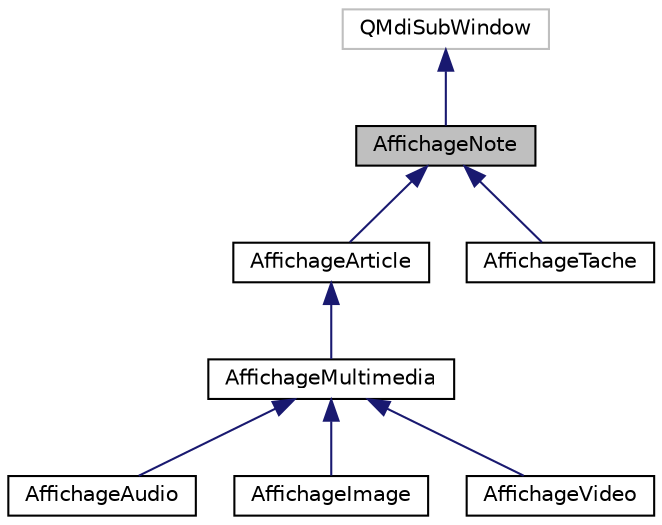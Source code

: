 digraph "AffichageNote"
{
  edge [fontname="Helvetica",fontsize="10",labelfontname="Helvetica",labelfontsize="10"];
  node [fontname="Helvetica",fontsize="10",shape=record];
  Node0 [label="AffichageNote",height=0.2,width=0.4,color="black", fillcolor="grey75", style="filled", fontcolor="black"];
  Node1 -> Node0 [dir="back",color="midnightblue",fontsize="10",style="solid",fontname="Helvetica"];
  Node1 [label="QMdiSubWindow",height=0.2,width=0.4,color="grey75", fillcolor="white", style="filled"];
  Node0 -> Node2 [dir="back",color="midnightblue",fontsize="10",style="solid",fontname="Helvetica"];
  Node2 [label="AffichageArticle",height=0.2,width=0.4,color="black", fillcolor="white", style="filled",URL="$class_affichage_article.html",tooltip="Gère l&#39;affichage des articles. "];
  Node2 -> Node3 [dir="back",color="midnightblue",fontsize="10",style="solid",fontname="Helvetica"];
  Node3 [label="AffichageMultimedia",height=0.2,width=0.4,color="black", fillcolor="white", style="filled",URL="$class_affichage_multimedia.html",tooltip="Classe abstraite, généralisation des affichages pour les notes avec fichiers multimédia (image..."];
  Node3 -> Node4 [dir="back",color="midnightblue",fontsize="10",style="solid",fontname="Helvetica"];
  Node4 [label="AffichageAudio",height=0.2,width=0.4,color="black", fillcolor="white", style="filled",URL="$class_affichage_audio.html"];
  Node3 -> Node5 [dir="back",color="midnightblue",fontsize="10",style="solid",fontname="Helvetica"];
  Node5 [label="AffichageImage",height=0.2,width=0.4,color="black", fillcolor="white", style="filled",URL="$class_affichage_image.html"];
  Node3 -> Node6 [dir="back",color="midnightblue",fontsize="10",style="solid",fontname="Helvetica"];
  Node6 [label="AffichageVideo",height=0.2,width=0.4,color="black", fillcolor="white", style="filled",URL="$class_affichage_video.html"];
  Node0 -> Node7 [dir="back",color="midnightblue",fontsize="10",style="solid",fontname="Helvetica"];
  Node7 [label="AffichageTache",height=0.2,width=0.4,color="black", fillcolor="white", style="filled",URL="$class_affichage_tache.html"];
}
